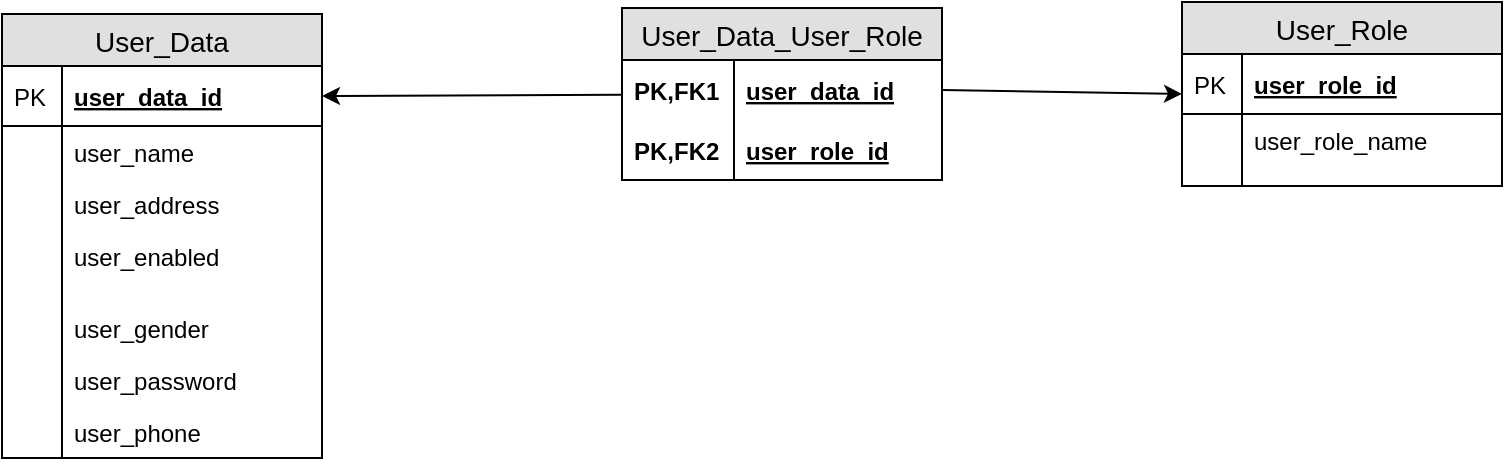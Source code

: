 <mxfile version="12.8.5" type="github"><diagram id="C5RBs43oDa-KdzZeNtuy" name="Page-1"><mxGraphModel dx="752" dy="354" grid="1" gridSize="10" guides="1" tooltips="1" connect="1" arrows="1" fold="1" page="1" pageScale="1" pageWidth="827" pageHeight="1169" math="0" shadow="0"><root><mxCell id="WIyWlLk6GJQsqaUBKTNV-0"/><mxCell id="WIyWlLk6GJQsqaUBKTNV-1" parent="WIyWlLk6GJQsqaUBKTNV-0"/><mxCell id="v0l9rKa4J6cY8CQ84ZxW-100" style="rounded=0;orthogonalLoop=1;jettySize=auto;html=1;entryX=1;entryY=0.5;entryDx=0;entryDy=0;" edge="1" parent="WIyWlLk6GJQsqaUBKTNV-1" source="v0l9rKa4J6cY8CQ84ZxW-91" target="v0l9rKa4J6cY8CQ84ZxW-66"><mxGeometry relative="1" as="geometry"/></mxCell><mxCell id="v0l9rKa4J6cY8CQ84ZxW-65" value="User_Data" style="swimlane;fontStyle=0;childLayout=stackLayout;horizontal=1;startSize=26;fillColor=#e0e0e0;horizontalStack=0;resizeParent=1;resizeParentMax=0;resizeLast=0;collapsible=1;marginBottom=0;swimlaneFillColor=#ffffff;align=center;fontSize=14;" vertex="1" parent="WIyWlLk6GJQsqaUBKTNV-1"><mxGeometry x="30" y="200" width="160" height="222" as="geometry"/></mxCell><mxCell id="v0l9rKa4J6cY8CQ84ZxW-66" value="user_data_id" style="shape=partialRectangle;top=0;left=0;right=0;bottom=1;align=left;verticalAlign=middle;fillColor=none;spacingLeft=34;spacingRight=4;overflow=hidden;rotatable=0;points=[[0,0.5],[1,0.5]];portConstraint=eastwest;dropTarget=0;fontStyle=5;fontSize=12;" vertex="1" parent="v0l9rKa4J6cY8CQ84ZxW-65"><mxGeometry y="26" width="160" height="30" as="geometry"/></mxCell><mxCell id="v0l9rKa4J6cY8CQ84ZxW-67" value="PK" style="shape=partialRectangle;top=0;left=0;bottom=0;fillColor=none;align=left;verticalAlign=middle;spacingLeft=4;spacingRight=4;overflow=hidden;rotatable=0;points=[];portConstraint=eastwest;part=1;fontSize=12;" vertex="1" connectable="0" parent="v0l9rKa4J6cY8CQ84ZxW-66"><mxGeometry width="30" height="30" as="geometry"/></mxCell><mxCell id="v0l9rKa4J6cY8CQ84ZxW-68" value="user_name" style="shape=partialRectangle;top=0;left=0;right=0;bottom=0;align=left;verticalAlign=top;fillColor=none;spacingLeft=34;spacingRight=4;overflow=hidden;rotatable=0;points=[[0,0.5],[1,0.5]];portConstraint=eastwest;dropTarget=0;fontSize=12;" vertex="1" parent="v0l9rKa4J6cY8CQ84ZxW-65"><mxGeometry y="56" width="160" height="26" as="geometry"/></mxCell><mxCell id="v0l9rKa4J6cY8CQ84ZxW-69" value="" style="shape=partialRectangle;top=0;left=0;bottom=0;fillColor=none;align=left;verticalAlign=top;spacingLeft=4;spacingRight=4;overflow=hidden;rotatable=0;points=[];portConstraint=eastwest;part=1;fontSize=12;" vertex="1" connectable="0" parent="v0l9rKa4J6cY8CQ84ZxW-68"><mxGeometry width="30" height="26" as="geometry"/></mxCell><mxCell id="v0l9rKa4J6cY8CQ84ZxW-70" value="user_address" style="shape=partialRectangle;top=0;left=0;right=0;bottom=0;align=left;verticalAlign=top;fillColor=none;spacingLeft=34;spacingRight=4;overflow=hidden;rotatable=0;points=[[0,0.5],[1,0.5]];portConstraint=eastwest;dropTarget=0;fontSize=12;" vertex="1" parent="v0l9rKa4J6cY8CQ84ZxW-65"><mxGeometry y="82" width="160" height="26" as="geometry"/></mxCell><mxCell id="v0l9rKa4J6cY8CQ84ZxW-71" value="" style="shape=partialRectangle;top=0;left=0;bottom=0;fillColor=none;align=left;verticalAlign=top;spacingLeft=4;spacingRight=4;overflow=hidden;rotatable=0;points=[];portConstraint=eastwest;part=1;fontSize=12;" vertex="1" connectable="0" parent="v0l9rKa4J6cY8CQ84ZxW-70"><mxGeometry width="30" height="26" as="geometry"/></mxCell><mxCell id="v0l9rKa4J6cY8CQ84ZxW-72" value="user_enabled" style="shape=partialRectangle;top=0;left=0;right=0;bottom=0;align=left;verticalAlign=top;fillColor=none;spacingLeft=34;spacingRight=4;overflow=hidden;rotatable=0;points=[[0,0.5],[1,0.5]];portConstraint=eastwest;dropTarget=0;fontSize=12;" vertex="1" parent="v0l9rKa4J6cY8CQ84ZxW-65"><mxGeometry y="108" width="160" height="26" as="geometry"/></mxCell><mxCell id="v0l9rKa4J6cY8CQ84ZxW-73" value="" style="shape=partialRectangle;top=0;left=0;bottom=0;fillColor=none;align=left;verticalAlign=top;spacingLeft=4;spacingRight=4;overflow=hidden;rotatable=0;points=[];portConstraint=eastwest;part=1;fontSize=12;" vertex="1" connectable="0" parent="v0l9rKa4J6cY8CQ84ZxW-72"><mxGeometry width="30" height="26" as="geometry"/></mxCell><mxCell id="v0l9rKa4J6cY8CQ84ZxW-74" value="" style="shape=partialRectangle;top=0;left=0;right=0;bottom=0;align=left;verticalAlign=top;fillColor=none;spacingLeft=34;spacingRight=4;overflow=hidden;rotatable=0;points=[[0,0.5],[1,0.5]];portConstraint=eastwest;dropTarget=0;fontSize=12;" vertex="1" parent="v0l9rKa4J6cY8CQ84ZxW-65"><mxGeometry y="134" width="160" height="10" as="geometry"/></mxCell><mxCell id="v0l9rKa4J6cY8CQ84ZxW-75" value="" style="shape=partialRectangle;top=0;left=0;bottom=0;fillColor=none;align=left;verticalAlign=top;spacingLeft=4;spacingRight=4;overflow=hidden;rotatable=0;points=[];portConstraint=eastwest;part=1;fontSize=12;" vertex="1" connectable="0" parent="v0l9rKa4J6cY8CQ84ZxW-74"><mxGeometry width="30" height="10" as="geometry"/></mxCell><mxCell id="v0l9rKa4J6cY8CQ84ZxW-76" value="user_gender" style="shape=partialRectangle;top=0;left=0;right=0;bottom=0;align=left;verticalAlign=top;fillColor=none;spacingLeft=34;spacingRight=4;overflow=hidden;rotatable=0;points=[[0,0.5],[1,0.5]];portConstraint=eastwest;dropTarget=0;fontSize=12;" vertex="1" parent="v0l9rKa4J6cY8CQ84ZxW-65"><mxGeometry y="144" width="160" height="26" as="geometry"/></mxCell><mxCell id="v0l9rKa4J6cY8CQ84ZxW-77" value="" style="shape=partialRectangle;top=0;left=0;bottom=0;fillColor=none;align=left;verticalAlign=top;spacingLeft=4;spacingRight=4;overflow=hidden;rotatable=0;points=[];portConstraint=eastwest;part=1;fontSize=12;" vertex="1" connectable="0" parent="v0l9rKa4J6cY8CQ84ZxW-76"><mxGeometry width="30" height="26" as="geometry"/></mxCell><mxCell id="v0l9rKa4J6cY8CQ84ZxW-78" value="user_password" style="shape=partialRectangle;top=0;left=0;right=0;bottom=0;align=left;verticalAlign=top;fillColor=none;spacingLeft=34;spacingRight=4;overflow=hidden;rotatable=0;points=[[0,0.5],[1,0.5]];portConstraint=eastwest;dropTarget=0;fontSize=12;" vertex="1" parent="v0l9rKa4J6cY8CQ84ZxW-65"><mxGeometry y="170" width="160" height="26" as="geometry"/></mxCell><mxCell id="v0l9rKa4J6cY8CQ84ZxW-79" value="" style="shape=partialRectangle;top=0;left=0;bottom=0;fillColor=none;align=left;verticalAlign=top;spacingLeft=4;spacingRight=4;overflow=hidden;rotatable=0;points=[];portConstraint=eastwest;part=1;fontSize=12;" vertex="1" connectable="0" parent="v0l9rKa4J6cY8CQ84ZxW-78"><mxGeometry width="30" height="26" as="geometry"/></mxCell><mxCell id="v0l9rKa4J6cY8CQ84ZxW-80" value="user_phone" style="shape=partialRectangle;top=0;left=0;right=0;bottom=0;align=left;verticalAlign=top;fillColor=none;spacingLeft=34;spacingRight=4;overflow=hidden;rotatable=0;points=[[0,0.5],[1,0.5]];portConstraint=eastwest;dropTarget=0;fontSize=12;" vertex="1" parent="v0l9rKa4J6cY8CQ84ZxW-65"><mxGeometry y="196" width="160" height="26" as="geometry"/></mxCell><mxCell id="v0l9rKa4J6cY8CQ84ZxW-81" value="" style="shape=partialRectangle;top=0;left=0;bottom=0;fillColor=none;align=left;verticalAlign=top;spacingLeft=4;spacingRight=4;overflow=hidden;rotatable=0;points=[];portConstraint=eastwest;part=1;fontSize=12;" vertex="1" connectable="0" parent="v0l9rKa4J6cY8CQ84ZxW-80"><mxGeometry width="30" height="26" as="geometry"/></mxCell><mxCell id="v0l9rKa4J6cY8CQ84ZxW-54" value="User_Role" style="swimlane;fontStyle=0;childLayout=stackLayout;horizontal=1;startSize=26;fillColor=#e0e0e0;horizontalStack=0;resizeParent=1;resizeParentMax=0;resizeLast=0;collapsible=1;marginBottom=0;swimlaneFillColor=#ffffff;align=center;fontSize=14;" vertex="1" parent="WIyWlLk6GJQsqaUBKTNV-1"><mxGeometry x="620" y="194" width="160" height="92" as="geometry"/></mxCell><mxCell id="v0l9rKa4J6cY8CQ84ZxW-55" value="user_role_id" style="shape=partialRectangle;top=0;left=0;right=0;bottom=1;align=left;verticalAlign=middle;fillColor=none;spacingLeft=34;spacingRight=4;overflow=hidden;rotatable=0;points=[[0,0.5],[1,0.5]];portConstraint=eastwest;dropTarget=0;fontStyle=5;fontSize=12;" vertex="1" parent="v0l9rKa4J6cY8CQ84ZxW-54"><mxGeometry y="26" width="160" height="30" as="geometry"/></mxCell><mxCell id="v0l9rKa4J6cY8CQ84ZxW-56" value="PK" style="shape=partialRectangle;top=0;left=0;bottom=0;fillColor=none;align=left;verticalAlign=middle;spacingLeft=4;spacingRight=4;overflow=hidden;rotatable=0;points=[];portConstraint=eastwest;part=1;fontSize=12;" vertex="1" connectable="0" parent="v0l9rKa4J6cY8CQ84ZxW-55"><mxGeometry width="30" height="30" as="geometry"/></mxCell><mxCell id="v0l9rKa4J6cY8CQ84ZxW-57" value="user_role_name" style="shape=partialRectangle;top=0;left=0;right=0;bottom=0;align=left;verticalAlign=top;fillColor=none;spacingLeft=34;spacingRight=4;overflow=hidden;rotatable=0;points=[[0,0.5],[1,0.5]];portConstraint=eastwest;dropTarget=0;fontSize=12;" vertex="1" parent="v0l9rKa4J6cY8CQ84ZxW-54"><mxGeometry y="56" width="160" height="26" as="geometry"/></mxCell><mxCell id="v0l9rKa4J6cY8CQ84ZxW-58" value="" style="shape=partialRectangle;top=0;left=0;bottom=0;fillColor=none;align=left;verticalAlign=top;spacingLeft=4;spacingRight=4;overflow=hidden;rotatable=0;points=[];portConstraint=eastwest;part=1;fontSize=12;" vertex="1" connectable="0" parent="v0l9rKa4J6cY8CQ84ZxW-57"><mxGeometry width="30" height="26" as="geometry"/></mxCell><mxCell id="v0l9rKa4J6cY8CQ84ZxW-63" value="" style="shape=partialRectangle;top=0;left=0;right=0;bottom=0;align=left;verticalAlign=top;fillColor=none;spacingLeft=34;spacingRight=4;overflow=hidden;rotatable=0;points=[[0,0.5],[1,0.5]];portConstraint=eastwest;dropTarget=0;fontSize=12;" vertex="1" parent="v0l9rKa4J6cY8CQ84ZxW-54"><mxGeometry y="82" width="160" height="10" as="geometry"/></mxCell><mxCell id="v0l9rKa4J6cY8CQ84ZxW-64" value="" style="shape=partialRectangle;top=0;left=0;bottom=0;fillColor=none;align=left;verticalAlign=top;spacingLeft=4;spacingRight=4;overflow=hidden;rotatable=0;points=[];portConstraint=eastwest;part=1;fontSize=12;" vertex="1" connectable="0" parent="v0l9rKa4J6cY8CQ84ZxW-63"><mxGeometry width="30" height="10" as="geometry"/></mxCell><mxCell id="v0l9rKa4J6cY8CQ84ZxW-101" style="rounded=0;orthogonalLoop=1;jettySize=auto;html=1;exitX=1;exitY=0.5;exitDx=0;exitDy=0;entryX=0;entryY=0.5;entryDx=0;entryDy=0;" edge="1" parent="WIyWlLk6GJQsqaUBKTNV-1" source="v0l9rKa4J6cY8CQ84ZxW-92" target="v0l9rKa4J6cY8CQ84ZxW-54"><mxGeometry relative="1" as="geometry"/></mxCell><mxCell id="v0l9rKa4J6cY8CQ84ZxW-91" value="User_Data_User_Role" style="swimlane;fontStyle=0;childLayout=stackLayout;horizontal=1;startSize=26;fillColor=#e0e0e0;horizontalStack=0;resizeParent=1;resizeParentMax=0;resizeLast=0;collapsible=1;marginBottom=0;swimlaneFillColor=#ffffff;align=center;fontSize=14;" vertex="1" parent="WIyWlLk6GJQsqaUBKTNV-1"><mxGeometry x="340" y="197" width="160" height="86" as="geometry"/></mxCell><mxCell id="v0l9rKa4J6cY8CQ84ZxW-92" value="user_data_id" style="shape=partialRectangle;top=0;left=0;right=0;bottom=0;align=left;verticalAlign=middle;fillColor=none;spacingLeft=60;spacingRight=4;overflow=hidden;rotatable=0;points=[[0,0.5],[1,0.5]];portConstraint=eastwest;dropTarget=0;fontStyle=5;fontSize=12;" vertex="1" parent="v0l9rKa4J6cY8CQ84ZxW-91"><mxGeometry y="26" width="160" height="30" as="geometry"/></mxCell><mxCell id="v0l9rKa4J6cY8CQ84ZxW-93" value="PK,FK1" style="shape=partialRectangle;fontStyle=1;top=0;left=0;bottom=0;fillColor=none;align=left;verticalAlign=middle;spacingLeft=4;spacingRight=4;overflow=hidden;rotatable=0;points=[];portConstraint=eastwest;part=1;fontSize=12;" vertex="1" connectable="0" parent="v0l9rKa4J6cY8CQ84ZxW-92"><mxGeometry width="56" height="30" as="geometry"/></mxCell><mxCell id="v0l9rKa4J6cY8CQ84ZxW-94" value="user_role_id" style="shape=partialRectangle;top=0;left=0;right=0;bottom=1;align=left;verticalAlign=middle;fillColor=none;spacingLeft=60;spacingRight=4;overflow=hidden;rotatable=0;points=[[0,0.5],[1,0.5]];portConstraint=eastwest;dropTarget=0;fontStyle=5;fontSize=12;" vertex="1" parent="v0l9rKa4J6cY8CQ84ZxW-91"><mxGeometry y="56" width="160" height="30" as="geometry"/></mxCell><mxCell id="v0l9rKa4J6cY8CQ84ZxW-95" value="PK,FK2" style="shape=partialRectangle;fontStyle=1;top=0;left=0;bottom=0;fillColor=none;align=left;verticalAlign=middle;spacingLeft=4;spacingRight=4;overflow=hidden;rotatable=0;points=[];portConstraint=eastwest;part=1;fontSize=12;" vertex="1" connectable="0" parent="v0l9rKa4J6cY8CQ84ZxW-94"><mxGeometry width="56" height="30" as="geometry"/></mxCell></root></mxGraphModel></diagram></mxfile>